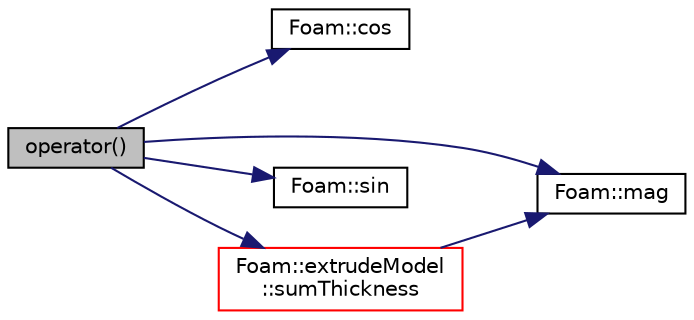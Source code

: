 digraph "operator()"
{
  bgcolor="transparent";
  edge [fontname="Helvetica",fontsize="10",labelfontname="Helvetica",labelfontsize="10"];
  node [fontname="Helvetica",fontsize="10",shape=record];
  rankdir="LR";
  Node1 [label="operator()",height=0.2,width=0.4,color="black", fillcolor="grey75", style="filled", fontcolor="black"];
  Node1 -> Node2 [color="midnightblue",fontsize="10",style="solid",fontname="Helvetica"];
  Node2 [label="Foam::cos",height=0.2,width=0.4,color="black",URL="$a10733.html#aebb41a148f7cf44b63e12f69e487e49f"];
  Node1 -> Node3 [color="midnightblue",fontsize="10",style="solid",fontname="Helvetica"];
  Node3 [label="Foam::mag",height=0.2,width=0.4,color="black",URL="$a10733.html#a929da2a3fdcf3dacbbe0487d3a330dae"];
  Node1 -> Node4 [color="midnightblue",fontsize="10",style="solid",fontname="Helvetica"];
  Node4 [label="Foam::sin",height=0.2,width=0.4,color="black",URL="$a10733.html#a4517d680df5510934705011b30dcefa6"];
  Node1 -> Node5 [color="midnightblue",fontsize="10",style="solid",fontname="Helvetica"];
  Node5 [label="Foam::extrudeModel\l::sumThickness",height=0.2,width=0.4,color="red",URL="$a00712.html#aad508abb39a3f72c922ba87ffb7f327c",tooltip="Helper: calculate cumulative relative thickness for layer. "];
  Node5 -> Node3 [color="midnightblue",fontsize="10",style="solid",fontname="Helvetica"];
}
